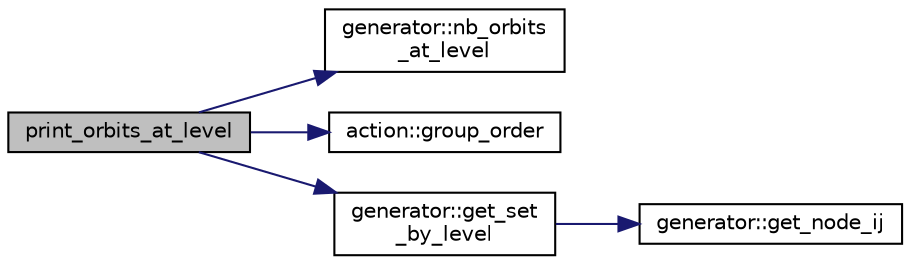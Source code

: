 digraph "print_orbits_at_level"
{
  edge [fontname="Helvetica",fontsize="10",labelfontname="Helvetica",labelfontsize="10"];
  node [fontname="Helvetica",fontsize="10",shape=record];
  rankdir="LR";
  Node955 [label="print_orbits_at_level",height=0.2,width=0.4,color="black", fillcolor="grey75", style="filled", fontcolor="black"];
  Node955 -> Node956 [color="midnightblue",fontsize="10",style="solid",fontname="Helvetica"];
  Node956 [label="generator::nb_orbits\l_at_level",height=0.2,width=0.4,color="black", fillcolor="white", style="filled",URL="$d7/d73/classgenerator.html#a020f3d8378448310d044a4a24fadf301"];
  Node955 -> Node957 [color="midnightblue",fontsize="10",style="solid",fontname="Helvetica"];
  Node957 [label="action::group_order",height=0.2,width=0.4,color="black", fillcolor="white", style="filled",URL="$d2/d86/classaction.html#ad1f69adb27041311d2e7be96e39388d4"];
  Node955 -> Node958 [color="midnightblue",fontsize="10",style="solid",fontname="Helvetica"];
  Node958 [label="generator::get_set\l_by_level",height=0.2,width=0.4,color="black", fillcolor="white", style="filled",URL="$d7/d73/classgenerator.html#a3012a80d862b42c848b84584389c8594"];
  Node958 -> Node959 [color="midnightblue",fontsize="10",style="solid",fontname="Helvetica"];
  Node959 [label="generator::get_node_ij",height=0.2,width=0.4,color="black", fillcolor="white", style="filled",URL="$d7/d73/classgenerator.html#a8cea5411b42336694738530732ede540"];
}

